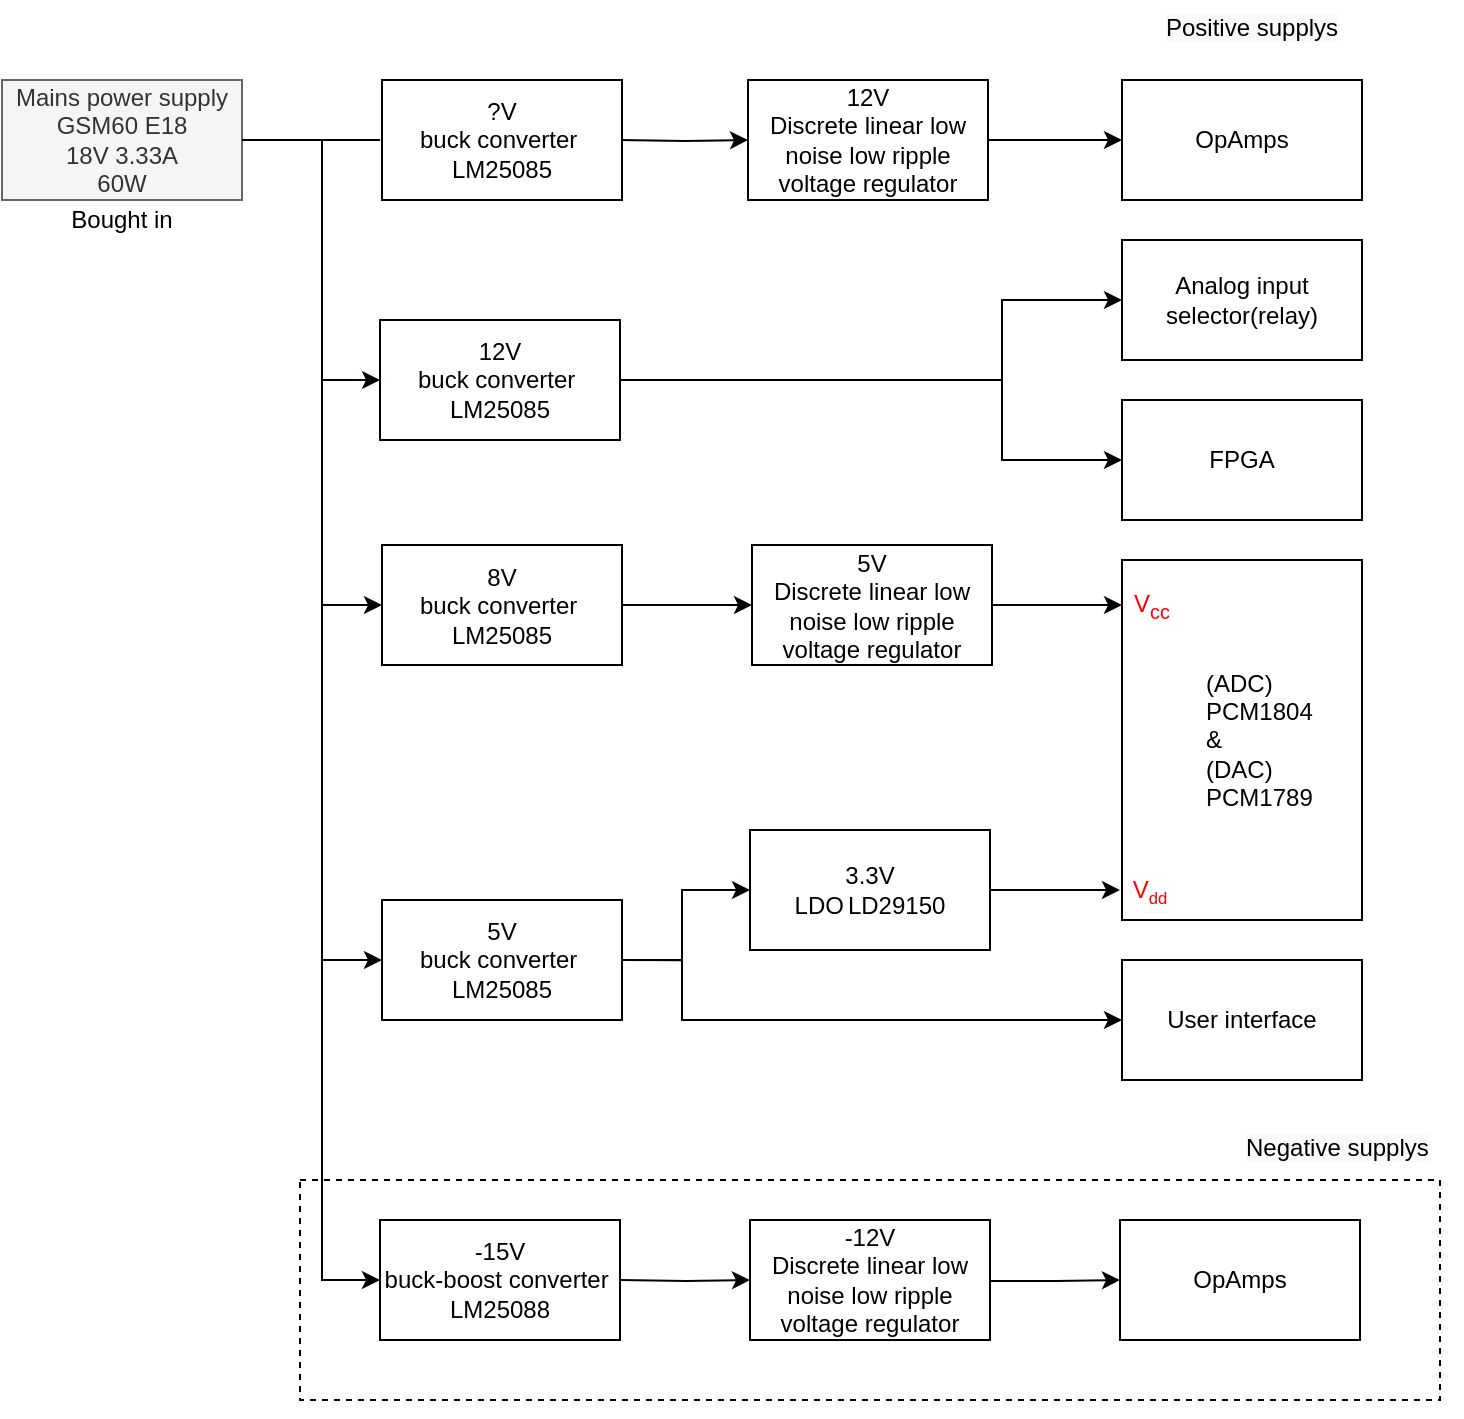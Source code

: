 <mxfile version="20.8.10" type="device"><diagram id="oyvH_Q6J8Quz0p-YlAuX" name="Pagina-1"><mxGraphModel dx="1505" dy="744" grid="1" gridSize="10" guides="1" tooltips="1" connect="1" arrows="1" fold="1" page="1" pageScale="1" pageWidth="827" pageHeight="1169" math="0" shadow="0"><root><mxCell id="0"/><mxCell id="1" parent="0"/><mxCell id="1waSZjhWz7PDlrWZdaSc-59" value="" style="rounded=0;whiteSpace=wrap;html=1;dashed=1;" parent="1" vertex="1"><mxGeometry x="189" y="720" width="570" height="110" as="geometry"/></mxCell><mxCell id="1waSZjhWz7PDlrWZdaSc-60" value="" style="edgeStyle=orthogonalEdgeStyle;rounded=0;orthogonalLoop=1;jettySize=auto;html=1;startArrow=none;entryX=0;entryY=0.5;entryDx=0;entryDy=0;" parent="1" target="LshpYE88k_rBL2KGBDW7-16" edge="1"><mxGeometry relative="1" as="geometry"><mxPoint x="349" y="200" as="sourcePoint"/><mxPoint x="414.0" y="200.0" as="targetPoint"/></mxGeometry></mxCell><mxCell id="1waSZjhWz7PDlrWZdaSc-63" style="edgeStyle=orthogonalEdgeStyle;rounded=0;orthogonalLoop=1;jettySize=auto;html=1;exitX=1;exitY=0.5;exitDx=0;exitDy=0;entryX=0;entryY=0.5;entryDx=0;entryDy=0;" parent="1" source="1waSZjhWz7PDlrWZdaSc-65" edge="1"><mxGeometry relative="1" as="geometry"><Array as="points"><mxPoint x="200" y="200"/><mxPoint x="200" y="770"/></Array><mxPoint x="229.0" y="770.0" as="targetPoint"/></mxGeometry></mxCell><mxCell id="QWe19dWb4VjT5Xv9FS85-25" style="edgeStyle=orthogonalEdgeStyle;rounded=0;orthogonalLoop=1;jettySize=auto;html=1;entryX=0;entryY=0.5;entryDx=0;entryDy=0;strokeColor=#050001;fontColor=default;" parent="1" source="1waSZjhWz7PDlrWZdaSc-65" target="1waSZjhWz7PDlrWZdaSc-77" edge="1"><mxGeometry relative="1" as="geometry"><Array as="points"><mxPoint x="200" y="200"/><mxPoint x="200" y="320"/></Array></mxGeometry></mxCell><mxCell id="QWe19dWb4VjT5Xv9FS85-26" style="edgeStyle=orthogonalEdgeStyle;rounded=0;orthogonalLoop=1;jettySize=auto;html=1;entryX=0;entryY=0.5;entryDx=0;entryDy=0;strokeColor=#050001;fontColor=default;" parent="1" source="1waSZjhWz7PDlrWZdaSc-65" target="LshpYE88k_rBL2KGBDW7-19" edge="1"><mxGeometry relative="1" as="geometry"><Array as="points"><mxPoint x="200" y="200"/><mxPoint x="200" y="610"/><mxPoint x="229" y="610"/></Array><mxPoint x="230" y="610" as="targetPoint"/></mxGeometry></mxCell><mxCell id="LshpYE88k_rBL2KGBDW7-11" style="edgeStyle=orthogonalEdgeStyle;rounded=0;orthogonalLoop=1;jettySize=auto;html=1;entryX=0;entryY=0.5;entryDx=0;entryDy=0;" edge="1" parent="1" source="1waSZjhWz7PDlrWZdaSc-65" target="LshpYE88k_rBL2KGBDW7-18"><mxGeometry relative="1" as="geometry"><mxPoint x="230" y="432.5" as="targetPoint"/><Array as="points"><mxPoint x="200" y="200"/><mxPoint x="200" y="433"/></Array></mxGeometry></mxCell><mxCell id="1waSZjhWz7PDlrWZdaSc-65" value="Mains power supply&lt;br&gt;GSM60 E18&lt;br&gt;18V 3.33A&lt;br&gt;60W" style="rounded=0;whiteSpace=wrap;html=1;fillColor=#f5f5f5;strokeColor=#666666;fontColor=#333333;" parent="1" vertex="1"><mxGeometry x="40" y="170" width="120" height="60" as="geometry"/></mxCell><mxCell id="1waSZjhWz7PDlrWZdaSc-69" value="OpAmps" style="rounded=0;whiteSpace=wrap;html=1;" parent="1" vertex="1"><mxGeometry x="600" y="170" width="120" height="60" as="geometry"/></mxCell><mxCell id="LshpYE88k_rBL2KGBDW7-22" value="" style="edgeStyle=orthogonalEdgeStyle;rounded=0;orthogonalLoop=1;jettySize=auto;html=1;" edge="1" parent="1" source="1waSZjhWz7PDlrWZdaSc-72" target="1waSZjhWz7PDlrWZdaSc-94"><mxGeometry relative="1" as="geometry"/></mxCell><mxCell id="1waSZjhWz7PDlrWZdaSc-72" value="5V &lt;br&gt;Discrete linear low noise low ripple voltage regulator" style="rounded=0;whiteSpace=wrap;html=1;" parent="1" vertex="1"><mxGeometry x="415" y="402.5" width="120" height="60" as="geometry"/></mxCell><mxCell id="QWe19dWb4VjT5Xv9FS85-21" style="edgeStyle=orthogonalEdgeStyle;rounded=0;orthogonalLoop=1;jettySize=auto;html=1;strokeColor=#050001;fontColor=default;entryX=0;entryY=0.5;entryDx=0;entryDy=0;" parent="1" source="1waSZjhWz7PDlrWZdaSc-77" target="1waSZjhWz7PDlrWZdaSc-80" edge="1"><mxGeometry relative="1" as="geometry"><mxPoint x="440.23" y="290.0" as="targetPoint"/><Array as="points"><mxPoint x="540" y="320"/><mxPoint x="540" y="280"/></Array></mxGeometry></mxCell><mxCell id="LshpYE88k_rBL2KGBDW7-5" style="edgeStyle=orthogonalEdgeStyle;rounded=0;orthogonalLoop=1;jettySize=auto;html=1;entryX=0;entryY=0.5;entryDx=0;entryDy=0;" edge="1" parent="1" source="1waSZjhWz7PDlrWZdaSc-77" target="1waSZjhWz7PDlrWZdaSc-78"><mxGeometry relative="1" as="geometry"><Array as="points"><mxPoint x="540" y="320"/><mxPoint x="540" y="360"/></Array></mxGeometry></mxCell><mxCell id="1waSZjhWz7PDlrWZdaSc-77" value="12V &lt;br&gt;buck converter&amp;nbsp; LM25085" style="rounded=0;whiteSpace=wrap;html=1;" parent="1" vertex="1"><mxGeometry x="229" y="290" width="120" height="60" as="geometry"/></mxCell><mxCell id="1waSZjhWz7PDlrWZdaSc-78" value="FPGA" style="rounded=0;whiteSpace=wrap;html=1;" parent="1" vertex="1"><mxGeometry x="600" y="330" width="120" height="60" as="geometry"/></mxCell><mxCell id="1waSZjhWz7PDlrWZdaSc-79" value="User interface" style="rounded=0;whiteSpace=wrap;html=1;" parent="1" vertex="1"><mxGeometry x="600" y="610" width="120" height="60" as="geometry"/></mxCell><mxCell id="1waSZjhWz7PDlrWZdaSc-80" value="Analog input selector(relay)" style="rounded=0;whiteSpace=wrap;html=1;" parent="1" vertex="1"><mxGeometry x="600" y="250" width="120" height="60" as="geometry"/></mxCell><mxCell id="1waSZjhWz7PDlrWZdaSc-81" value="" style="edgeStyle=orthogonalEdgeStyle;rounded=0;orthogonalLoop=1;jettySize=auto;html=1;entryX=0;entryY=0.5;entryDx=0;entryDy=0;" parent="1" target="LshpYE88k_rBL2KGBDW7-28" edge="1"><mxGeometry relative="1" as="geometry"><mxPoint x="349.0" y="770.0" as="sourcePoint"/><mxPoint x="413" y="770.0" as="targetPoint"/></mxGeometry></mxCell><mxCell id="LshpYE88k_rBL2KGBDW7-25" value="" style="edgeStyle=orthogonalEdgeStyle;rounded=0;orthogonalLoop=1;jettySize=auto;html=1;exitX=1.002;exitY=0.508;exitDx=0;exitDy=0;exitPerimeter=0;" edge="1" parent="1" source="LshpYE88k_rBL2KGBDW7-28" target="1waSZjhWz7PDlrWZdaSc-86"><mxGeometry relative="1" as="geometry"><mxPoint x="533" y="770" as="sourcePoint"/></mxGeometry></mxCell><mxCell id="1waSZjhWz7PDlrWZdaSc-86" value="OpAmps" style="rounded=0;whiteSpace=wrap;html=1;" parent="1" vertex="1"><mxGeometry x="599" y="740" width="120" height="60" as="geometry"/></mxCell><mxCell id="1waSZjhWz7PDlrWZdaSc-90" value="Bought in" style="text;html=1;strokeColor=none;fillColor=none;align=center;verticalAlign=middle;whiteSpace=wrap;rounded=0;" parent="1" vertex="1"><mxGeometry x="40" y="230" width="120" height="20" as="geometry"/></mxCell><mxCell id="1waSZjhWz7PDlrWZdaSc-91" value="&lt;span style=&quot;color: rgb(0 , 0 , 0) ; font-family: &amp;#34;helvetica&amp;#34; ; font-size: 12px ; font-style: normal ; font-weight: 400 ; letter-spacing: normal ; text-align: center ; text-indent: 0px ; text-transform: none ; word-spacing: 0px ; background-color: rgb(248 , 249 , 250) ; display: inline ; float: none&quot;&gt;Positive supplys&lt;/span&gt;" style="text;whiteSpace=wrap;html=1;" parent="1" vertex="1"><mxGeometry x="620" y="130" width="110" height="30" as="geometry"/></mxCell><mxCell id="1waSZjhWz7PDlrWZdaSc-92" value="&lt;span style=&quot;color: rgb(0 , 0 , 0) ; font-family: &amp;#34;helvetica&amp;#34; ; font-size: 12px ; font-style: normal ; font-weight: 400 ; letter-spacing: normal ; text-align: center ; text-indent: 0px ; text-transform: none ; word-spacing: 0px ; background-color: rgb(248 , 249 , 250) ; display: inline ; float: none&quot;&gt;Negative supplys&lt;/span&gt;" style="text;whiteSpace=wrap;html=1;" parent="1" vertex="1"><mxGeometry x="660" y="690" width="110" height="30" as="geometry"/></mxCell><mxCell id="1waSZjhWz7PDlrWZdaSc-93" value="&lt;blockquote style=&quot;margin: 0 0 0 40px; border: none; padding: 0px;&quot;&gt;&lt;p style=&quot;line-height: 120%;&quot;&gt;(ADC) PCM1804 &lt;br&gt;&amp;amp; &lt;br&gt;(DAC) PCM1789&lt;/p&gt;&lt;/blockquote&gt;" style="rounded=0;whiteSpace=wrap;html=1;shadow=0;fillColor=none;align=left;" parent="1" vertex="1"><mxGeometry x="600" y="410" width="120" height="180" as="geometry"/></mxCell><mxCell id="1waSZjhWz7PDlrWZdaSc-94" value="V&lt;sub&gt;cc&lt;/sub&gt;" style="rounded=0;whiteSpace=wrap;html=1;shadow=0;dashed=1;fontColor=#FF0000;fillColor=none;strokeColor=none;" parent="1" vertex="1"><mxGeometry x="600" y="410" width="30" height="45" as="geometry"/></mxCell><mxCell id="LshpYE88k_rBL2KGBDW7-23" value="" style="edgeStyle=orthogonalEdgeStyle;rounded=0;orthogonalLoop=1;jettySize=auto;html=1;" edge="1" parent="1" source="1waSZjhWz7PDlrWZdaSc-98" target="LshpYE88k_rBL2KGBDW7-14"><mxGeometry relative="1" as="geometry"/></mxCell><mxCell id="1waSZjhWz7PDlrWZdaSc-98" value="3.3V &lt;br&gt;LDO&lt;span style=&quot;white-space: pre;&quot;&gt;&#9;&lt;/span&gt;LD29150" style="rounded=0;whiteSpace=wrap;html=1;" parent="1" vertex="1"><mxGeometry x="414" y="545" width="120" height="60" as="geometry"/></mxCell><mxCell id="QWe19dWb4VjT5Xv9FS85-14" style="edgeStyle=orthogonalEdgeStyle;rounded=0;orthogonalLoop=1;jettySize=auto;html=1;exitX=0.5;exitY=1;exitDx=0;exitDy=0;strokeColor=#050001;fontColor=default;" parent="1" source="1waSZjhWz7PDlrWZdaSc-59" target="1waSZjhWz7PDlrWZdaSc-59" edge="1"><mxGeometry relative="1" as="geometry"/></mxCell><mxCell id="QWe19dWb4VjT5Xv9FS85-18" style="edgeStyle=orthogonalEdgeStyle;rounded=0;orthogonalLoop=1;jettySize=auto;html=1;entryX=0;entryY=0.5;entryDx=0;entryDy=0;strokeColor=#050001;fontColor=default;exitX=1.003;exitY=0.501;exitDx=0;exitDy=0;exitPerimeter=0;" parent="1" source="LshpYE88k_rBL2KGBDW7-19" target="1waSZjhWz7PDlrWZdaSc-98" edge="1"><mxGeometry relative="1" as="geometry"><mxPoint x="350" y="610" as="sourcePoint"/><Array as="points"><mxPoint x="380" y="610"/><mxPoint x="380" y="575"/></Array></mxGeometry></mxCell><mxCell id="LshpYE88k_rBL2KGBDW7-7" style="edgeStyle=orthogonalEdgeStyle;rounded=0;orthogonalLoop=1;jettySize=auto;html=1;entryX=0;entryY=0.5;entryDx=0;entryDy=0;" edge="1" parent="1" source="LshpYE88k_rBL2KGBDW7-19" target="1waSZjhWz7PDlrWZdaSc-79"><mxGeometry relative="1" as="geometry"><mxPoint x="360" y="610" as="sourcePoint"/><Array as="points"><mxPoint x="380" y="610"/><mxPoint x="380" y="640"/></Array></mxGeometry></mxCell><mxCell id="QWe19dWb4VjT5Xv9FS85-29" value="" style="edgeStyle=orthogonalEdgeStyle;rounded=0;orthogonalLoop=1;jettySize=auto;html=1;endArrow=none;" parent="1" source="1waSZjhWz7PDlrWZdaSc-65" edge="1"><mxGeometry relative="1" as="geometry"><mxPoint x="160" y="200.0" as="sourcePoint"/><mxPoint x="229" y="200" as="targetPoint"/></mxGeometry></mxCell><mxCell id="LshpYE88k_rBL2KGBDW7-10" style="edgeStyle=orthogonalEdgeStyle;rounded=0;orthogonalLoop=1;jettySize=auto;html=1;entryX=0;entryY=0.5;entryDx=0;entryDy=0;exitX=1;exitY=0.5;exitDx=0;exitDy=0;" edge="1" parent="1" source="LshpYE88k_rBL2KGBDW7-18" target="1waSZjhWz7PDlrWZdaSc-72"><mxGeometry relative="1" as="geometry"><mxPoint x="410" y="440" as="targetPoint"/><mxPoint x="360" y="430" as="sourcePoint"/></mxGeometry></mxCell><mxCell id="LshpYE88k_rBL2KGBDW7-14" value="V&lt;span style=&quot;font-size: 10px;&quot;&gt;&lt;sub&gt;dd&lt;/sub&gt;&lt;/span&gt;" style="rounded=0;whiteSpace=wrap;html=1;shadow=0;dashed=1;fontColor=#FF0000;fillColor=none;strokeColor=none;" vertex="1" parent="1"><mxGeometry x="599" y="552.5" width="30" height="45" as="geometry"/></mxCell><mxCell id="LshpYE88k_rBL2KGBDW7-21" style="edgeStyle=orthogonalEdgeStyle;rounded=0;orthogonalLoop=1;jettySize=auto;html=1;entryX=0;entryY=0.5;entryDx=0;entryDy=0;" edge="1" parent="1" source="LshpYE88k_rBL2KGBDW7-16" target="1waSZjhWz7PDlrWZdaSc-69"><mxGeometry relative="1" as="geometry"><mxPoint x="560" y="200" as="targetPoint"/></mxGeometry></mxCell><mxCell id="LshpYE88k_rBL2KGBDW7-16" value="12V &lt;br&gt;Discrete linear low noise low ripple voltage regulator" style="rounded=0;whiteSpace=wrap;html=1;" vertex="1" parent="1"><mxGeometry x="413" y="170" width="120" height="60" as="geometry"/></mxCell><mxCell id="LshpYE88k_rBL2KGBDW7-18" value="8V &lt;br&gt;buck converter&amp;nbsp; LM25085" style="rounded=0;whiteSpace=wrap;html=1;" vertex="1" parent="1"><mxGeometry x="230" y="402.5" width="120" height="60" as="geometry"/></mxCell><mxCell id="LshpYE88k_rBL2KGBDW7-19" value="5V &lt;br&gt;buck converter&amp;nbsp; LM25085" style="rounded=0;whiteSpace=wrap;html=1;" vertex="1" parent="1"><mxGeometry x="230" y="580" width="120" height="60" as="geometry"/></mxCell><mxCell id="LshpYE88k_rBL2KGBDW7-20" value="?V &lt;br&gt;buck converter&amp;nbsp; LM25085" style="rounded=0;whiteSpace=wrap;html=1;" vertex="1" parent="1"><mxGeometry x="230" y="170" width="120" height="60" as="geometry"/></mxCell><mxCell id="LshpYE88k_rBL2KGBDW7-27" value="-15V &lt;br&gt;buck-boost converter&amp;nbsp; LM25088" style="rounded=0;whiteSpace=wrap;html=1;" vertex="1" parent="1"><mxGeometry x="229" y="740" width="120" height="60" as="geometry"/></mxCell><mxCell id="LshpYE88k_rBL2KGBDW7-28" value="-12V &lt;br&gt;Discrete linear low noise low ripple voltage regulator" style="rounded=0;whiteSpace=wrap;html=1;" vertex="1" parent="1"><mxGeometry x="414" y="740" width="120" height="60" as="geometry"/></mxCell></root></mxGraphModel></diagram></mxfile>